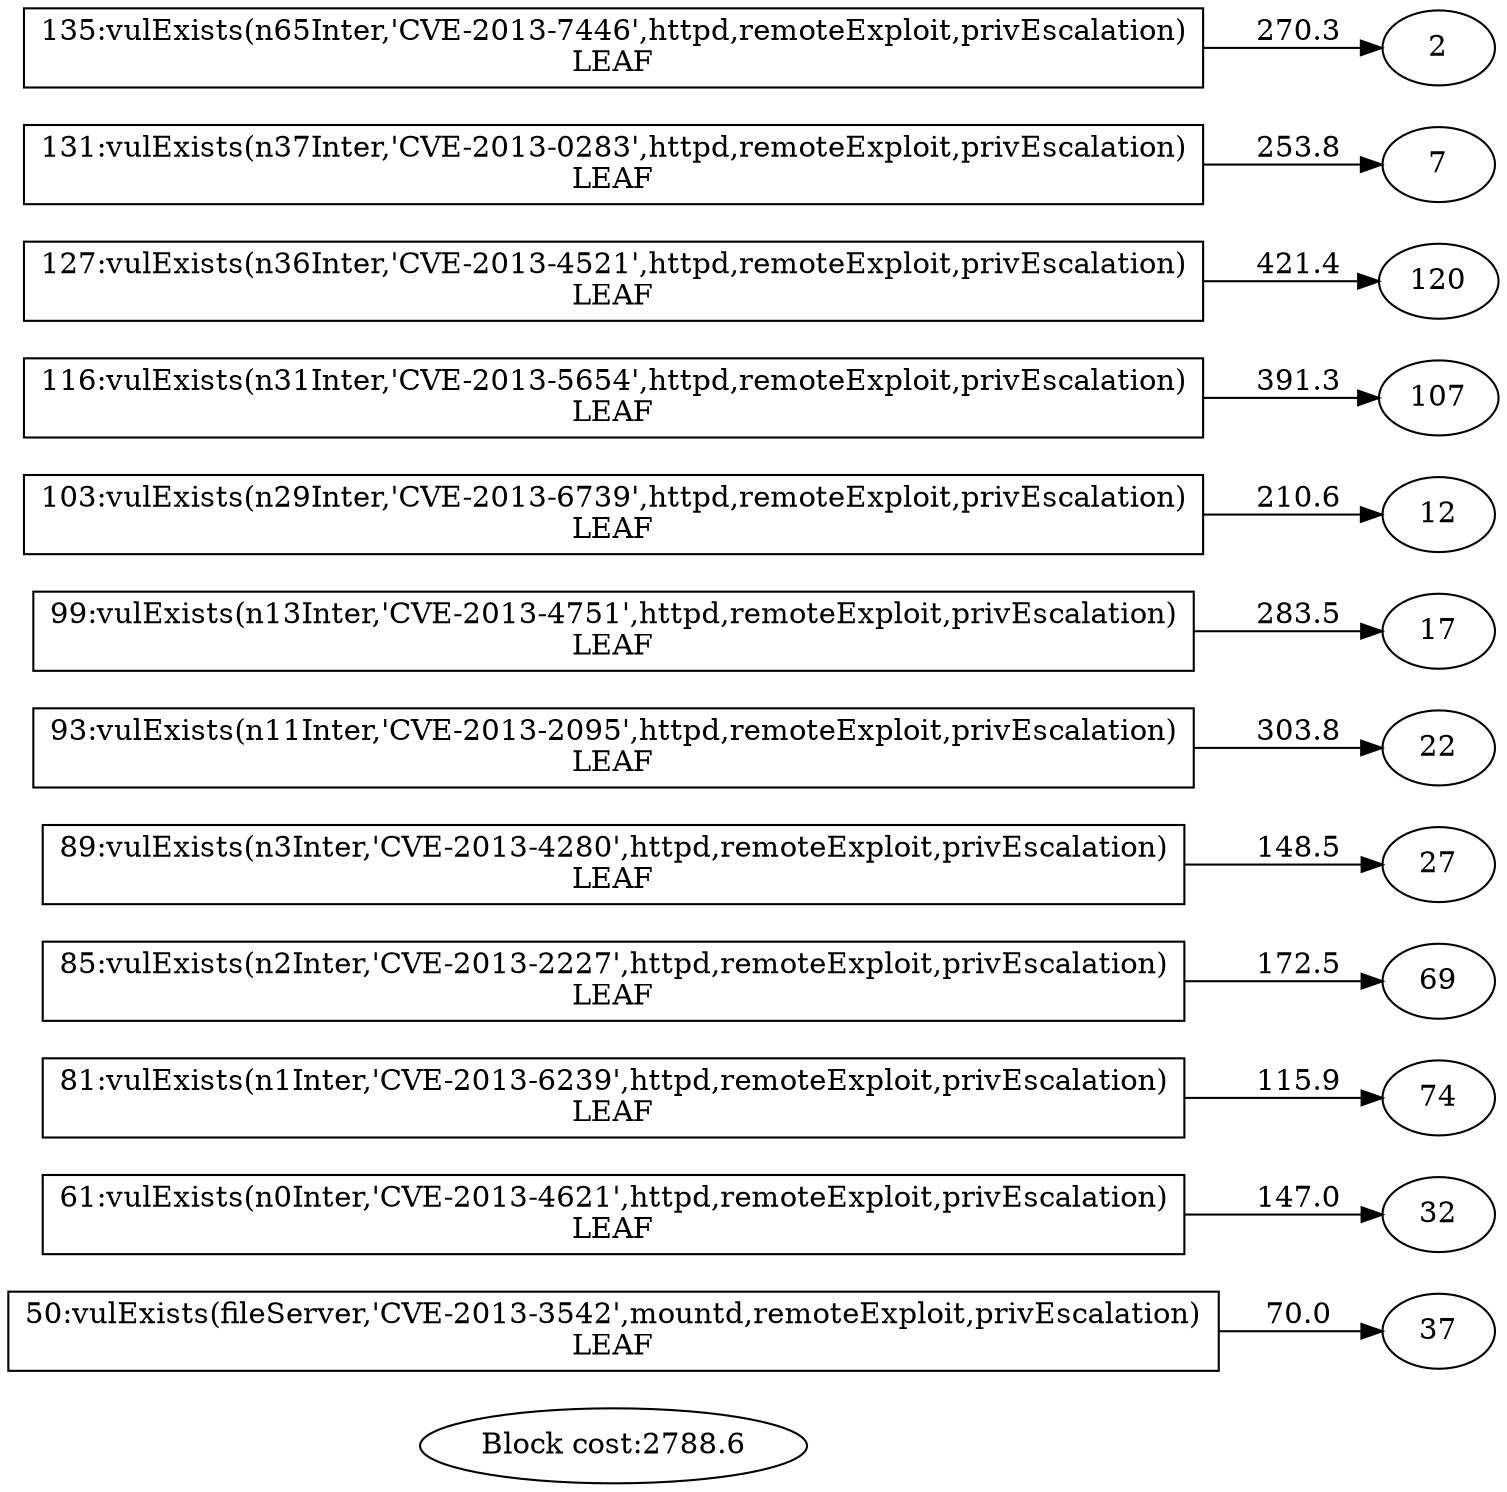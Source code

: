 digraph G {
    graph[rankdir=LR];
    0 [label="Block cost:2788.6",shape=ellipse];
	50 [label="50:vulExists(fileServer,'CVE-2013-3542',mountd,remoteExploit,privEscalation)\nLEAF",shape=box];
	61 [label="61:vulExists(n0Inter,'CVE-2013-4621',httpd,remoteExploit,privEscalation)\nLEAF",shape=box];
	81 [label="81:vulExists(n1Inter,'CVE-2013-6239',httpd,remoteExploit,privEscalation)\nLEAF",shape=box];
	85 [label="85:vulExists(n2Inter,'CVE-2013-2227',httpd,remoteExploit,privEscalation)\nLEAF",shape=box];
	89 [label="89:vulExists(n3Inter,'CVE-2013-4280',httpd,remoteExploit,privEscalation)\nLEAF",shape=box];
	93 [label="93:vulExists(n11Inter,'CVE-2013-2095',httpd,remoteExploit,privEscalation)\nLEAF",shape=box];
	99 [label="99:vulExists(n13Inter,'CVE-2013-4751',httpd,remoteExploit,privEscalation)\nLEAF",shape=box];
	103 [label="103:vulExists(n29Inter,'CVE-2013-6739',httpd,remoteExploit,privEscalation)\nLEAF",shape=box];
	116 [label="116:vulExists(n31Inter,'CVE-2013-5654',httpd,remoteExploit,privEscalation)\nLEAF",shape=box];
	127 [label="127:vulExists(n36Inter,'CVE-2013-4521',httpd,remoteExploit,privEscalation)\nLEAF",shape=box];
	131 [label="131:vulExists(n37Inter,'CVE-2013-0283',httpd,remoteExploit,privEscalation)\nLEAF",shape=box];
	135 [label="135:vulExists(n65Inter,'CVE-2013-7446',httpd,remoteExploit,privEscalation)\nLEAF",shape=box];
    50 -> 37 [label="70.0"];
    61 -> 32 [label="147.0"];
    81 -> 74 [label="115.9"];
    85 -> 69 [label="172.5"];
    89 -> 27 [label="148.5"];
    93 -> 22 [label="303.8"];
    99 -> 17 [label="283.5"];
    103 -> 12 [label="210.6"];
    116 -> 107 [label="391.3"];
	127 -> 120 [label="421.4"];
	131 -> 7 [label="253.8"];
	135 -> 2 [label="270.3"];
}
